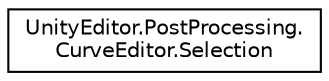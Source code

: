 digraph "Graphical Class Hierarchy"
{
  edge [fontname="Helvetica",fontsize="10",labelfontname="Helvetica",labelfontsize="10"];
  node [fontname="Helvetica",fontsize="10",shape=record];
  rankdir="LR";
  Node0 [label="UnityEditor.PostProcessing.\lCurveEditor.Selection",height=0.2,width=0.4,color="black", fillcolor="white", style="filled",URL="$struct_unity_editor_1_1_post_processing_1_1_curve_editor_1_1_selection.html"];
}
